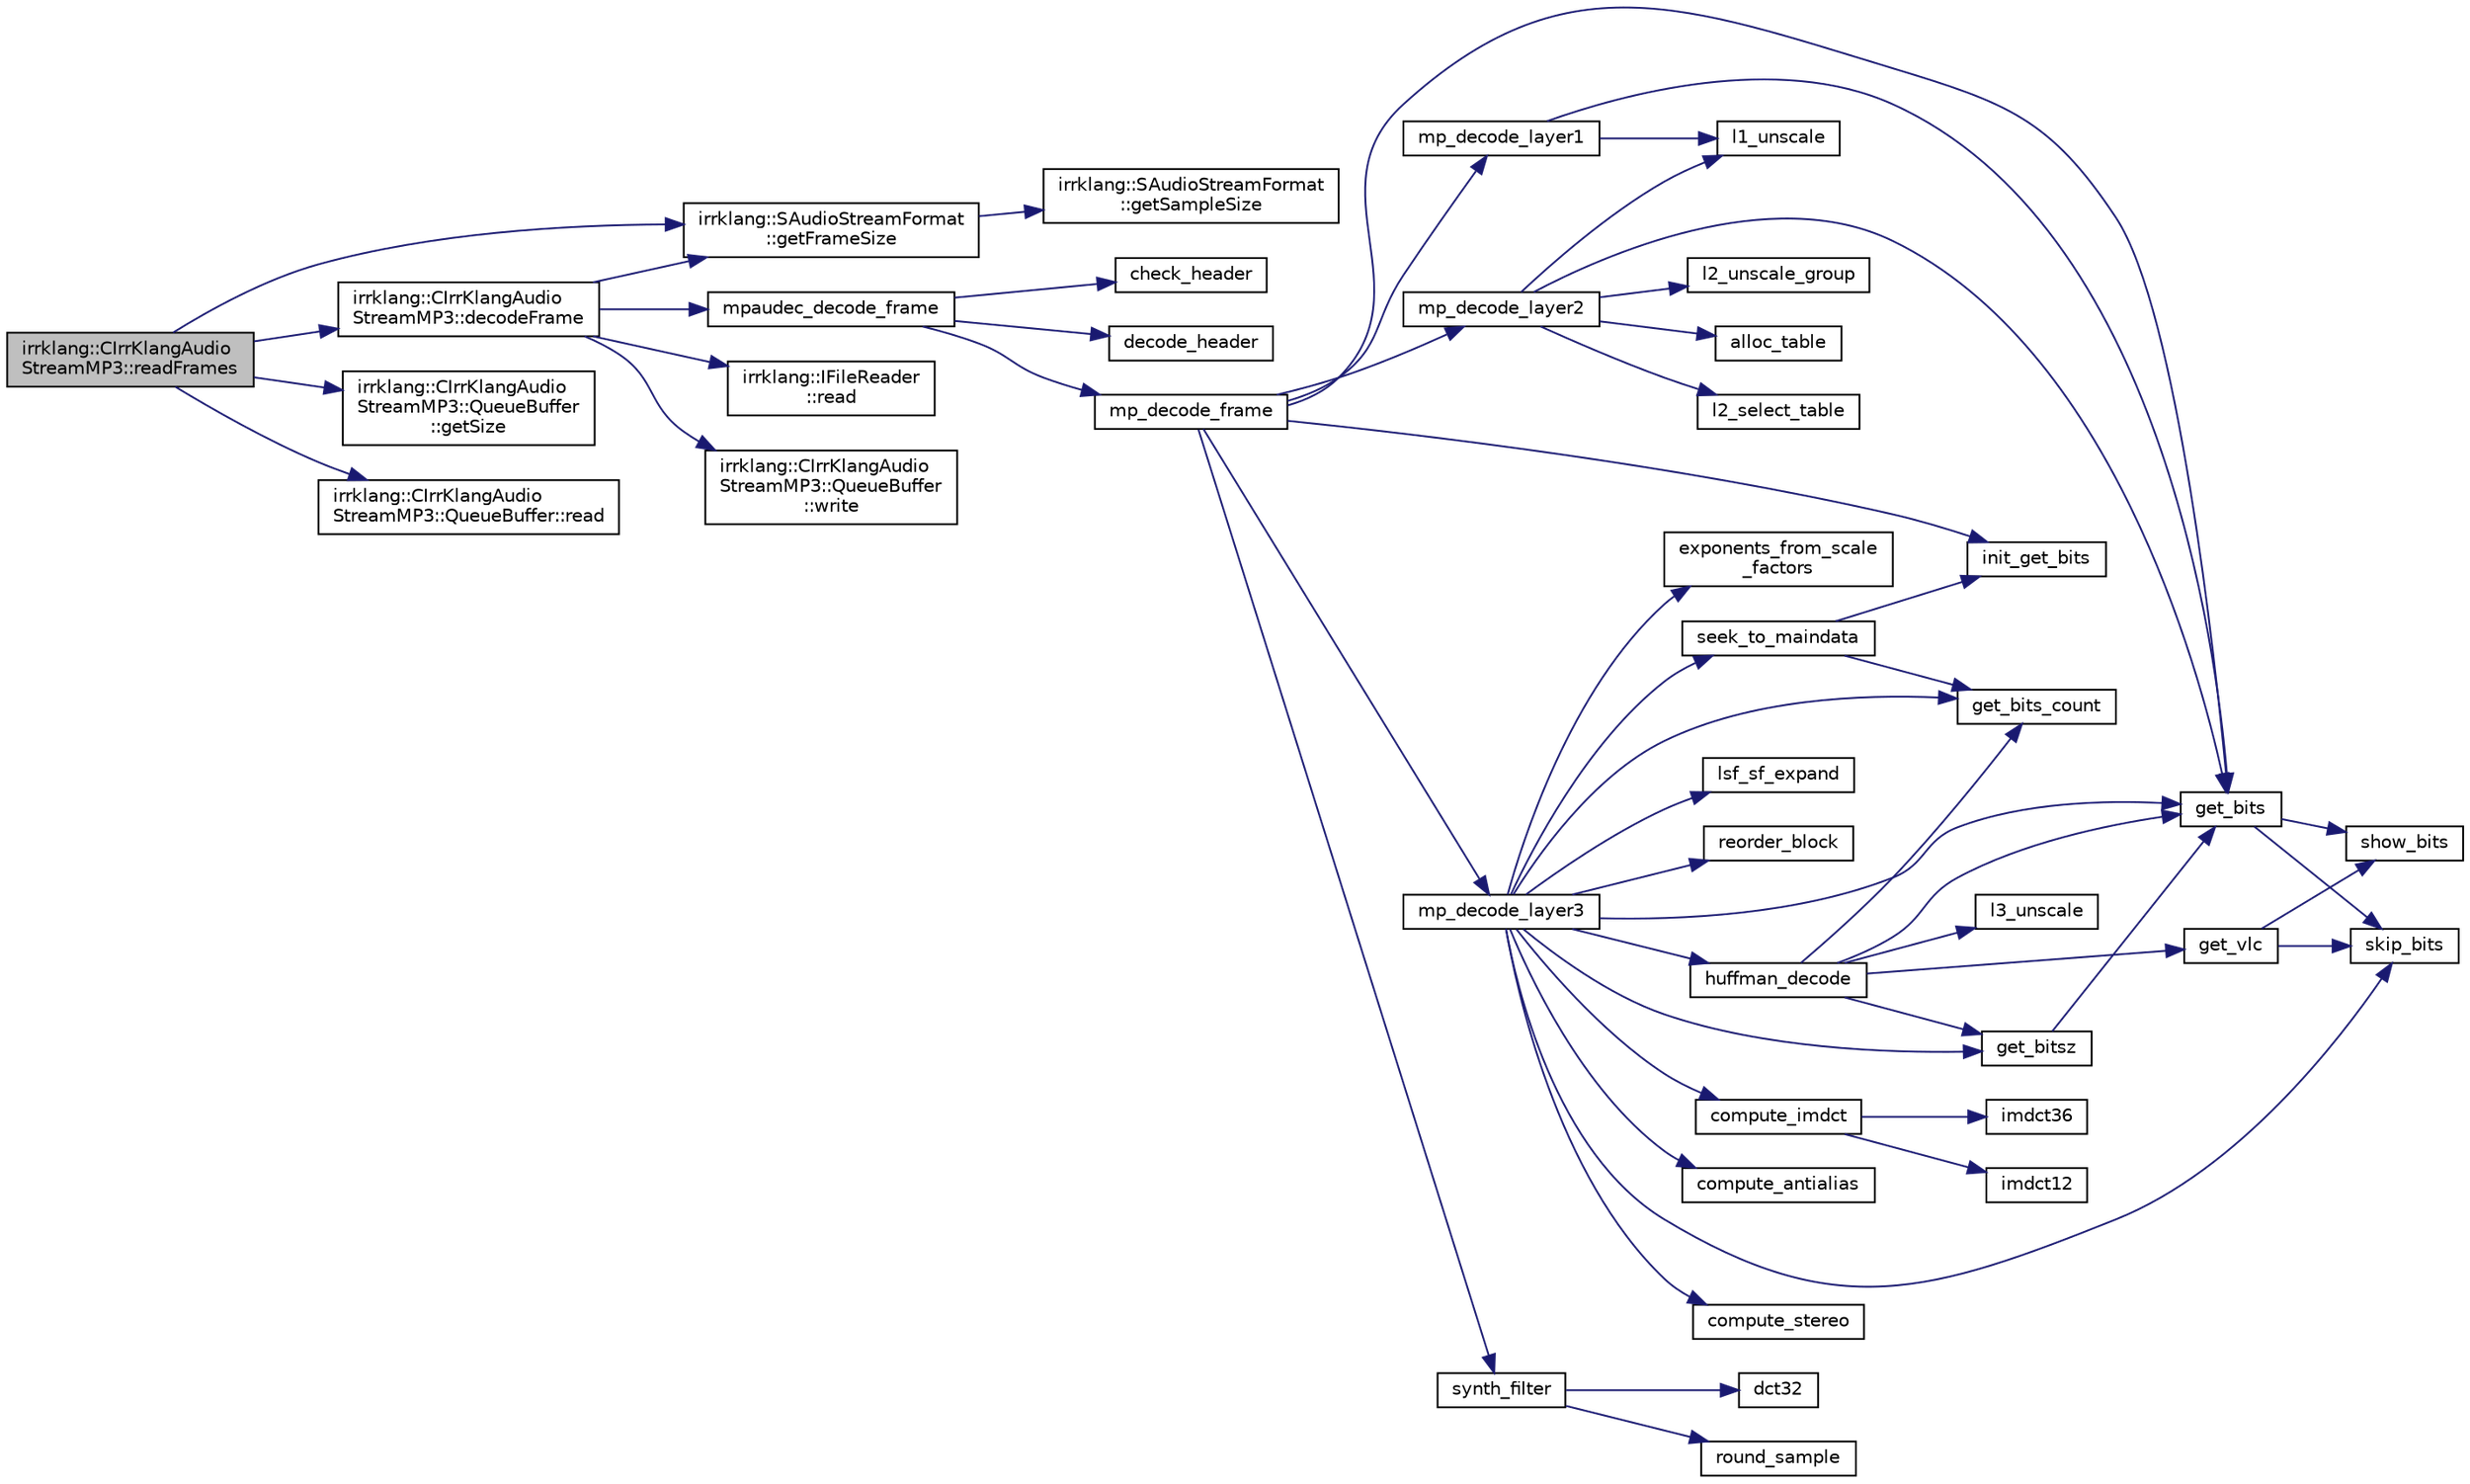 digraph "irrklang::CIrrKlangAudioStreamMP3::readFrames"
{
  bgcolor="transparent";
  edge [fontname="Helvetica",fontsize="10",labelfontname="Helvetica",labelfontsize="10"];
  node [fontname="Helvetica",fontsize="10",shape=record];
  rankdir="LR";
  Node1 [label="irrklang::CIrrKlangAudio\lStreamMP3::readFrames",height=0.2,width=0.4,color="black", fillcolor="grey75", style="filled", fontcolor="black"];
  Node1 -> Node2 [color="midnightblue",fontsize="10",style="solid",fontname="Helvetica"];
  Node2 [label="irrklang::CIrrKlangAudio\lStreamMP3::decodeFrame",height=0.2,width=0.4,color="black",URL="$classirrklang_1_1CIrrKlangAudioStreamMP3.html#a0694b0e9c0ca306701236b660a11633d"];
  Node2 -> Node3 [color="midnightblue",fontsize="10",style="solid",fontname="Helvetica"];
  Node3 [label="irrklang::SAudioStreamFormat\l::getFrameSize",height=0.2,width=0.4,color="black",URL="$structirrklang_1_1SAudioStreamFormat.html#adbd8ce7f570a0c252d8aa74a3c444adb",tooltip="returns the frame size of the stream data in bytes "];
  Node3 -> Node4 [color="midnightblue",fontsize="10",style="solid",fontname="Helvetica"];
  Node4 [label="irrklang::SAudioStreamFormat\l::getSampleSize",height=0.2,width=0.4,color="black",URL="$structirrklang_1_1SAudioStreamFormat.html#a0285204b54e3c969ae01d7bbec2f39b8",tooltip="returns the size of a sample of the data described by the stream data in bytes "];
  Node2 -> Node5 [color="midnightblue",fontsize="10",style="solid",fontname="Helvetica"];
  Node5 [label="mpaudec_decode_frame",height=0.2,width=0.4,color="black",URL="$mpaudec_8c.html#ad804754f6cb3863f2489fcddc56f9ae4"];
  Node5 -> Node6 [color="midnightblue",fontsize="10",style="solid",fontname="Helvetica"];
  Node6 [label="check_header",height=0.2,width=0.4,color="black",URL="$mpaudec_8c.html#a7c31d00e6546442f4894d24f15c61dd6"];
  Node5 -> Node7 [color="midnightblue",fontsize="10",style="solid",fontname="Helvetica"];
  Node7 [label="decode_header",height=0.2,width=0.4,color="black",URL="$mpaudec_8c.html#adc65cd68ae1134afaf2b4d0aa8270b26"];
  Node5 -> Node8 [color="midnightblue",fontsize="10",style="solid",fontname="Helvetica"];
  Node8 [label="mp_decode_frame",height=0.2,width=0.4,color="black",URL="$mpaudec_8c.html#a2dff7b15a5f55a97729fb3f2d7194e64"];
  Node8 -> Node9 [color="midnightblue",fontsize="10",style="solid",fontname="Helvetica"];
  Node9 [label="get_bits",height=0.2,width=0.4,color="black",URL="$bits_8c.html#a4c9accf71fe52dba23187e83252f2459"];
  Node9 -> Node10 [color="midnightblue",fontsize="10",style="solid",fontname="Helvetica"];
  Node10 [label="show_bits",height=0.2,width=0.4,color="black",URL="$bits_8c.html#a1ab74f16c44ad8762a384924368175e7"];
  Node9 -> Node11 [color="midnightblue",fontsize="10",style="solid",fontname="Helvetica"];
  Node11 [label="skip_bits",height=0.2,width=0.4,color="black",URL="$bits_8c.html#aea74eea48a18a3731b052ac530f6afce"];
  Node8 -> Node12 [color="midnightblue",fontsize="10",style="solid",fontname="Helvetica"];
  Node12 [label="init_get_bits",height=0.2,width=0.4,color="black",URL="$bits_8c.html#a82a721f07b4c8c18282532ceeb0b76d3",tooltip="init GetBitContext. "];
  Node8 -> Node13 [color="midnightblue",fontsize="10",style="solid",fontname="Helvetica"];
  Node13 [label="mp_decode_layer1",height=0.2,width=0.4,color="black",URL="$mpaudec_8c.html#aa8d8ca6a6ace0fa4945bbf9de65c0364"];
  Node13 -> Node9 [color="midnightblue",fontsize="10",style="solid",fontname="Helvetica"];
  Node13 -> Node14 [color="midnightblue",fontsize="10",style="solid",fontname="Helvetica"];
  Node14 [label="l1_unscale",height=0.2,width=0.4,color="black",URL="$mpaudec_8c.html#ace09b3a4500ca2aea564ee747aaa804a"];
  Node8 -> Node15 [color="midnightblue",fontsize="10",style="solid",fontname="Helvetica"];
  Node15 [label="mp_decode_layer2",height=0.2,width=0.4,color="black",URL="$mpaudec_8c.html#a72ee70f98e9873f63c88b69b80e15825"];
  Node15 -> Node16 [color="midnightblue",fontsize="10",style="solid",fontname="Helvetica"];
  Node16 [label="alloc_table",height=0.2,width=0.4,color="black",URL="$bits_8c.html#a3d11308e2c23c39139ae637124c8dd9d"];
  Node15 -> Node9 [color="midnightblue",fontsize="10",style="solid",fontname="Helvetica"];
  Node15 -> Node14 [color="midnightblue",fontsize="10",style="solid",fontname="Helvetica"];
  Node15 -> Node17 [color="midnightblue",fontsize="10",style="solid",fontname="Helvetica"];
  Node17 [label="l2_select_table",height=0.2,width=0.4,color="black",URL="$mpaudec_8c.html#a60ca1fa363b8401e9a27bacf3f679d21"];
  Node15 -> Node18 [color="midnightblue",fontsize="10",style="solid",fontname="Helvetica"];
  Node18 [label="l2_unscale_group",height=0.2,width=0.4,color="black",URL="$mpaudec_8c.html#a4d72303722fb4254bd6015f0d3be24bc"];
  Node8 -> Node19 [color="midnightblue",fontsize="10",style="solid",fontname="Helvetica"];
  Node19 [label="mp_decode_layer3",height=0.2,width=0.4,color="black",URL="$mpaudec_8c.html#aa6bde9d54d008252eb8b748f805c7c1e"];
  Node19 -> Node20 [color="midnightblue",fontsize="10",style="solid",fontname="Helvetica"];
  Node20 [label="compute_antialias",height=0.2,width=0.4,color="black",URL="$mpaudec_8c.html#aeb64a1031552d0031c4b3e32e5260ff3"];
  Node19 -> Node21 [color="midnightblue",fontsize="10",style="solid",fontname="Helvetica"];
  Node21 [label="compute_imdct",height=0.2,width=0.4,color="black",URL="$mpaudec_8c.html#acf918d4b847c8a23d9cb38db467c7483"];
  Node21 -> Node22 [color="midnightblue",fontsize="10",style="solid",fontname="Helvetica"];
  Node22 [label="imdct12",height=0.2,width=0.4,color="black",URL="$mpaudec_8c.html#a537c21d3e9b6a3435fd1dd884145b853"];
  Node21 -> Node23 [color="midnightblue",fontsize="10",style="solid",fontname="Helvetica"];
  Node23 [label="imdct36",height=0.2,width=0.4,color="black",URL="$mpaudec_8c.html#a8e0f45791456c07ffa41f0dacd94f152"];
  Node19 -> Node24 [color="midnightblue",fontsize="10",style="solid",fontname="Helvetica"];
  Node24 [label="compute_stereo",height=0.2,width=0.4,color="black",URL="$mpaudec_8c.html#a34bde35be4bc67de1fd03285c3729de4"];
  Node19 -> Node25 [color="midnightblue",fontsize="10",style="solid",fontname="Helvetica"];
  Node25 [label="exponents_from_scale\l_factors",height=0.2,width=0.4,color="black",URL="$mpaudec_8c.html#a19901913c3051acd8692540101edd707"];
  Node19 -> Node9 [color="midnightblue",fontsize="10",style="solid",fontname="Helvetica"];
  Node19 -> Node26 [color="midnightblue",fontsize="10",style="solid",fontname="Helvetica"];
  Node26 [label="get_bits_count",height=0.2,width=0.4,color="black",URL="$bits_8c.html#aa3797eab0bbe953c41e8a070aa3a4dbc"];
  Node19 -> Node27 [color="midnightblue",fontsize="10",style="solid",fontname="Helvetica"];
  Node27 [label="get_bitsz",height=0.2,width=0.4,color="black",URL="$mpaudec_8c.html#a3bb107475a04ad73ab8f45dd8f1dbc44"];
  Node27 -> Node9 [color="midnightblue",fontsize="10",style="solid",fontname="Helvetica"];
  Node19 -> Node28 [color="midnightblue",fontsize="10",style="solid",fontname="Helvetica"];
  Node28 [label="huffman_decode",height=0.2,width=0.4,color="black",URL="$mpaudec_8c.html#aa123e4d670f1d03b262749f6d2134630"];
  Node28 -> Node9 [color="midnightblue",fontsize="10",style="solid",fontname="Helvetica"];
  Node28 -> Node26 [color="midnightblue",fontsize="10",style="solid",fontname="Helvetica"];
  Node28 -> Node27 [color="midnightblue",fontsize="10",style="solid",fontname="Helvetica"];
  Node28 -> Node29 [color="midnightblue",fontsize="10",style="solid",fontname="Helvetica"];
  Node29 [label="get_vlc",height=0.2,width=0.4,color="black",URL="$bits_8c.html#ad9d1cef202cce95b0fd843505647ae2c"];
  Node29 -> Node10 [color="midnightblue",fontsize="10",style="solid",fontname="Helvetica"];
  Node29 -> Node11 [color="midnightblue",fontsize="10",style="solid",fontname="Helvetica"];
  Node28 -> Node30 [color="midnightblue",fontsize="10",style="solid",fontname="Helvetica"];
  Node30 [label="l3_unscale",height=0.2,width=0.4,color="black",URL="$mpaudec_8c.html#aa551ba45abc3f6547465227e7c0f084d"];
  Node19 -> Node31 [color="midnightblue",fontsize="10",style="solid",fontname="Helvetica"];
  Node31 [label="lsf_sf_expand",height=0.2,width=0.4,color="black",URL="$mpaudec_8c.html#acafc5e389fb92f6955d3449abd7187b2"];
  Node19 -> Node32 [color="midnightblue",fontsize="10",style="solid",fontname="Helvetica"];
  Node32 [label="reorder_block",height=0.2,width=0.4,color="black",URL="$mpaudec_8c.html#ac3d939325754cbedaaf6bd1300da0f81"];
  Node19 -> Node33 [color="midnightblue",fontsize="10",style="solid",fontname="Helvetica"];
  Node33 [label="seek_to_maindata",height=0.2,width=0.4,color="black",URL="$mpaudec_8c.html#ab3d38c0057af45f5edb7f6dc158ede46"];
  Node33 -> Node26 [color="midnightblue",fontsize="10",style="solid",fontname="Helvetica"];
  Node33 -> Node12 [color="midnightblue",fontsize="10",style="solid",fontname="Helvetica"];
  Node19 -> Node11 [color="midnightblue",fontsize="10",style="solid",fontname="Helvetica"];
  Node8 -> Node34 [color="midnightblue",fontsize="10",style="solid",fontname="Helvetica"];
  Node34 [label="synth_filter",height=0.2,width=0.4,color="black",URL="$mpaudec_8c.html#a68661d84372543e26e2d315f5e7b35e7"];
  Node34 -> Node35 [color="midnightblue",fontsize="10",style="solid",fontname="Helvetica"];
  Node35 [label="dct32",height=0.2,width=0.4,color="black",URL="$mpaudec_8c.html#a94a1b9f66732d2e8a51be90eb17f08a6"];
  Node34 -> Node36 [color="midnightblue",fontsize="10",style="solid",fontname="Helvetica"];
  Node36 [label="round_sample",height=0.2,width=0.4,color="black",URL="$mpaudec_8c.html#aad56ed253bfb25eb1cc06cc68fab053a"];
  Node2 -> Node37 [color="midnightblue",fontsize="10",style="solid",fontname="Helvetica"];
  Node37 [label="irrklang::IFileReader\l::read",height=0.2,width=0.4,color="black",URL="$classirrklang_1_1IFileReader.html#a0ba36fc0023d3ad430bbe34770364559",tooltip="Reads an amount of bytes from the file. "];
  Node2 -> Node38 [color="midnightblue",fontsize="10",style="solid",fontname="Helvetica"];
  Node38 [label="irrklang::CIrrKlangAudio\lStreamMP3::QueueBuffer\l::write",height=0.2,width=0.4,color="black",URL="$classirrklang_1_1CIrrKlangAudioStreamMP3_1_1QueueBuffer.html#a001b3786ec714fa1ef1182e1539d3c50"];
  Node1 -> Node3 [color="midnightblue",fontsize="10",style="solid",fontname="Helvetica"];
  Node1 -> Node39 [color="midnightblue",fontsize="10",style="solid",fontname="Helvetica"];
  Node39 [label="irrklang::CIrrKlangAudio\lStreamMP3::QueueBuffer\l::getSize",height=0.2,width=0.4,color="black",URL="$classirrklang_1_1CIrrKlangAudioStreamMP3_1_1QueueBuffer.html#aafc3dcda6238a052b154795ed3332c81"];
  Node1 -> Node40 [color="midnightblue",fontsize="10",style="solid",fontname="Helvetica"];
  Node40 [label="irrklang::CIrrKlangAudio\lStreamMP3::QueueBuffer::read",height=0.2,width=0.4,color="black",URL="$classirrklang_1_1CIrrKlangAudioStreamMP3_1_1QueueBuffer.html#a53c29a763d2ed10cf4b2211e362d76d6"];
}
